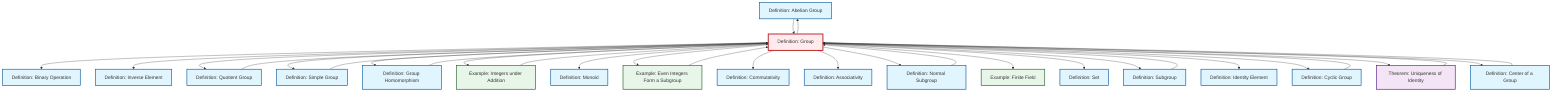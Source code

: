 graph TD
    classDef definition fill:#e1f5fe,stroke:#01579b,stroke-width:2px
    classDef theorem fill:#f3e5f5,stroke:#4a148c,stroke-width:2px
    classDef axiom fill:#fff3e0,stroke:#e65100,stroke-width:2px
    classDef example fill:#e8f5e9,stroke:#1b5e20,stroke-width:2px
    classDef current fill:#ffebee,stroke:#b71c1c,stroke-width:3px
    def-monoid["Definition: Monoid"]:::definition
    def-abelian-group["Definition: Abelian Group"]:::definition
    def-normal-subgroup["Definition: Normal Subgroup"]:::definition
    def-set["Definition: Set"]:::definition
    def-group["Definition: Group"]:::definition
    def-subgroup["Definition: Subgroup"]:::definition
    ex-integers-addition["Example: Integers under Addition"]:::example
    ex-even-integers-subgroup["Example: Even Integers Form a Subgroup"]:::example
    def-homomorphism["Definition: Group Homomorphism"]:::definition
    def-cyclic-group["Definition: Cyclic Group"]:::definition
    def-associativity["Definition: Associativity"]:::definition
    def-identity-element["Definition: Identity Element"]:::definition
    thm-unique-identity["Theorem: Uniqueness of Identity"]:::theorem
    def-center-of-group["Definition: Center of a Group"]:::definition
    def-binary-operation["Definition: Binary Operation"]:::definition
    def-simple-group["Definition: Simple Group"]:::definition
    def-commutativity["Definition: Commutativity"]:::definition
    ex-finite-field["Example: Finite Field"]:::example
    def-quotient-group["Definition: Quotient Group"]:::definition
    def-inverse-element["Definition: Inverse Element"]:::definition
    def-group --> def-binary-operation
    def-group --> def-inverse-element
    def-center-of-group --> def-group
    def-group --> def-quotient-group
    def-group --> def-simple-group
    def-group --> def-homomorphism
    def-normal-subgroup --> def-group
    def-group --> ex-integers-addition
    ex-integers-addition --> def-group
    def-group --> def-monoid
    def-group --> ex-even-integers-subgroup
    def-group --> def-commutativity
    def-group --> def-associativity
    thm-unique-identity --> def-group
    def-group --> def-normal-subgroup
    def-simple-group --> def-group
    def-group --> ex-finite-field
    def-subgroup --> def-group
    def-quotient-group --> def-group
    def-group --> def-set
    def-group --> def-subgroup
    def-group --> def-identity-element
    def-abelian-group --> def-group
    ex-even-integers-subgroup --> def-group
    def-homomorphism --> def-group
    def-group --> def-cyclic-group
    def-group --> thm-unique-identity
    def-group --> def-center-of-group
    def-cyclic-group --> def-group
    def-group --> def-abelian-group
    class def-group current